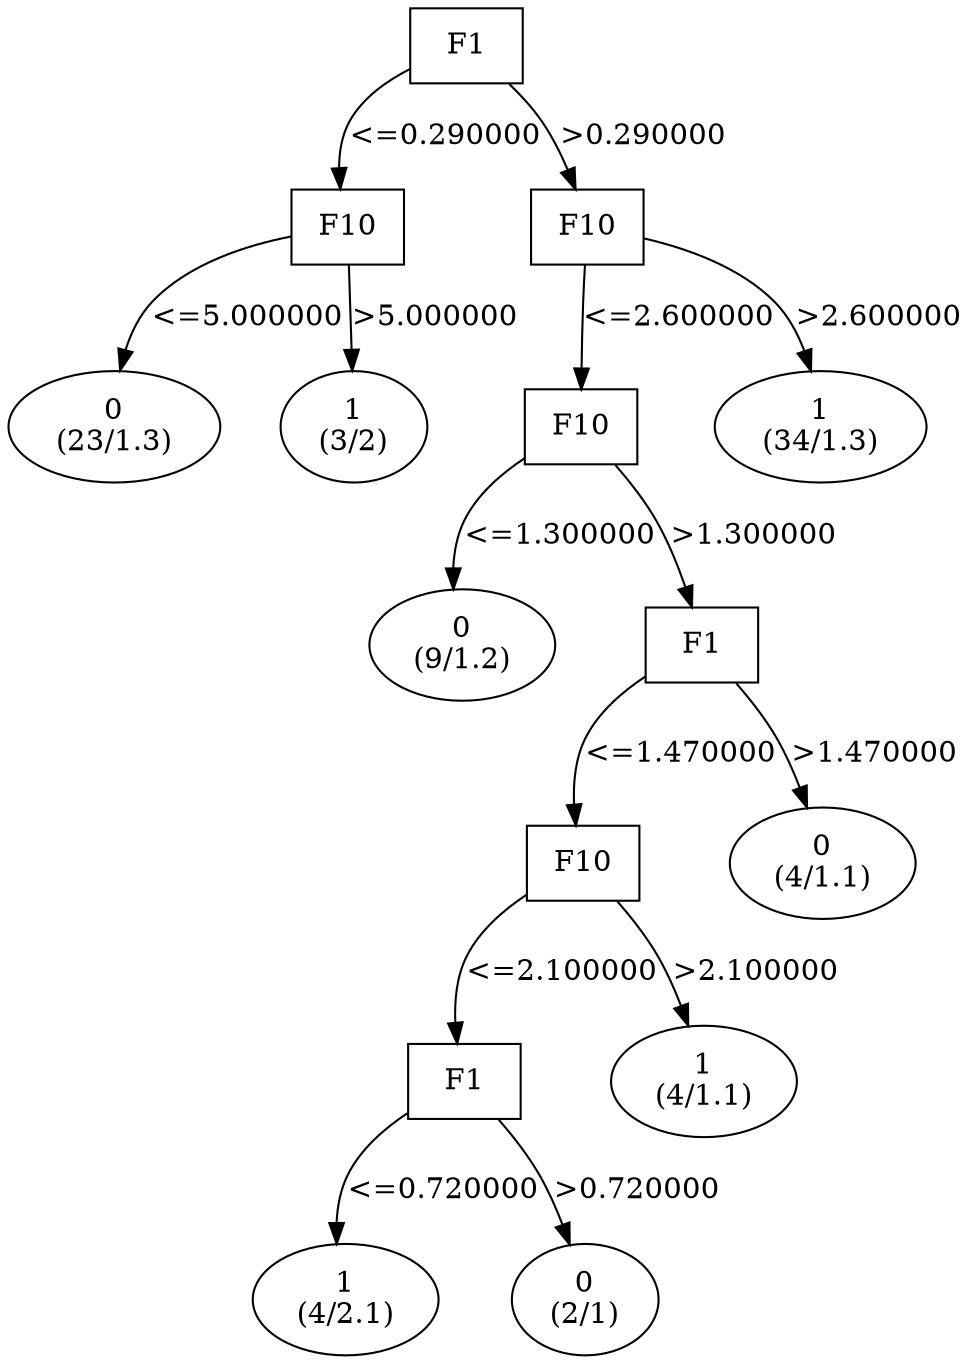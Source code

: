 digraph YaDT {
n0 [ shape=box, label="F1\n"]
n0 -> n1 [label="<=0.290000"]
n1 [ shape=box, label="F10\n"]
n1 -> n2 [label="<=5.000000"]
n2 [ shape=ellipse, label="0\n(23/1.3)"]
n1 -> n3 [label=">5.000000"]
n3 [ shape=ellipse, label="1\n(3/2)"]
n0 -> n5 [label=">0.290000"]
n5 [ shape=box, label="F10\n"]
n5 -> n6 [label="<=2.600000"]
n6 [ shape=box, label="F10\n"]
n6 -> n7 [label="<=1.300000"]
n7 [ shape=ellipse, label="0\n(9/1.2)"]
n6 -> n8 [label=">1.300000"]
n8 [ shape=box, label="F1\n"]
n8 -> n9 [label="<=1.470000"]
n9 [ shape=box, label="F10\n"]
n9 -> n10 [label="<=2.100000"]
n10 [ shape=box, label="F1\n"]
n10 -> n11 [label="<=0.720000"]
n11 [ shape=ellipse, label="1\n(4/2.1)"]
n10 -> n12 [label=">0.720000"]
n12 [ shape=ellipse, label="0\n(2/1)"]
n9 -> n14 [label=">2.100000"]
n14 [ shape=ellipse, label="1\n(4/1.1)"]
n8 -> n16 [label=">1.470000"]
n16 [ shape=ellipse, label="0\n(4/1.1)"]
n5 -> n19 [label=">2.600000"]
n19 [ shape=ellipse, label="1\n(34/1.3)"]
}
